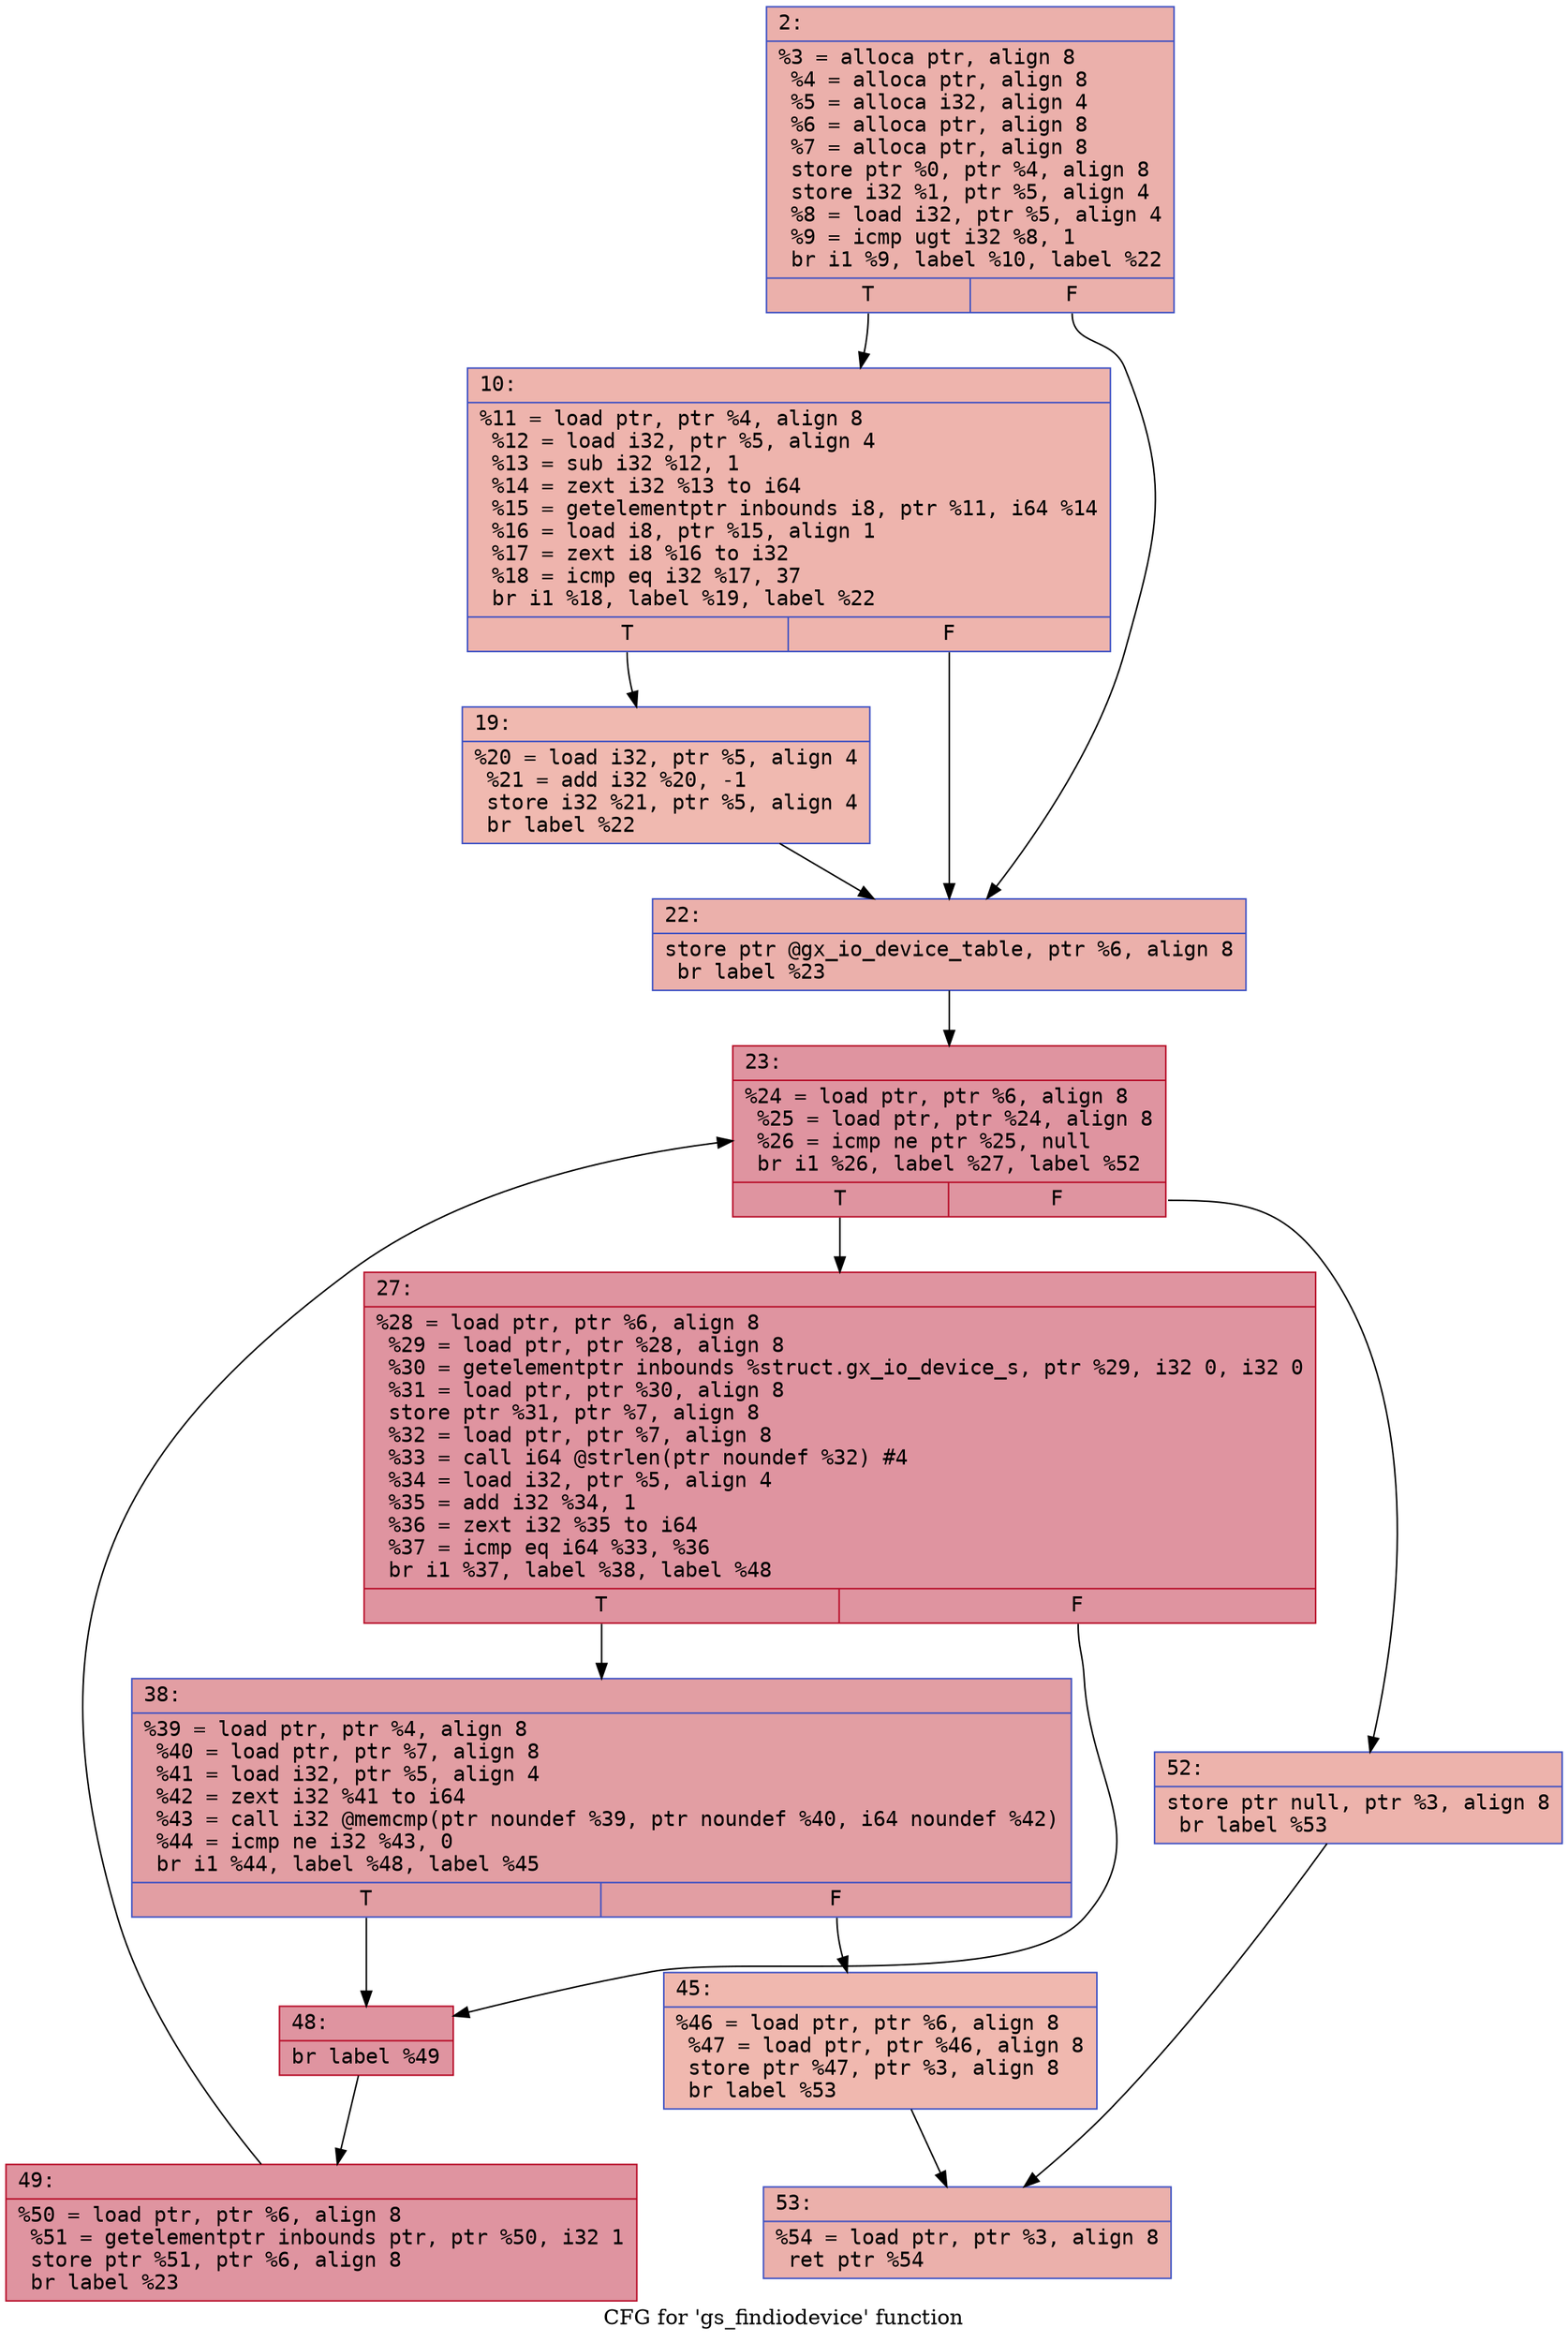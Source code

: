 digraph "CFG for 'gs_findiodevice' function" {
	label="CFG for 'gs_findiodevice' function";

	Node0x60000199f110 [shape=record,color="#3d50c3ff", style=filled, fillcolor="#d24b4070" fontname="Courier",label="{2:\l|  %3 = alloca ptr, align 8\l  %4 = alloca ptr, align 8\l  %5 = alloca i32, align 4\l  %6 = alloca ptr, align 8\l  %7 = alloca ptr, align 8\l  store ptr %0, ptr %4, align 8\l  store i32 %1, ptr %5, align 4\l  %8 = load i32, ptr %5, align 4\l  %9 = icmp ugt i32 %8, 1\l  br i1 %9, label %10, label %22\l|{<s0>T|<s1>F}}"];
	Node0x60000199f110:s0 -> Node0x60000199f160[tooltip="2 -> 10\nProbability 50.00%" ];
	Node0x60000199f110:s1 -> Node0x60000199f200[tooltip="2 -> 22\nProbability 50.00%" ];
	Node0x60000199f160 [shape=record,color="#3d50c3ff", style=filled, fillcolor="#d8564670" fontname="Courier",label="{10:\l|  %11 = load ptr, ptr %4, align 8\l  %12 = load i32, ptr %5, align 4\l  %13 = sub i32 %12, 1\l  %14 = zext i32 %13 to i64\l  %15 = getelementptr inbounds i8, ptr %11, i64 %14\l  %16 = load i8, ptr %15, align 1\l  %17 = zext i8 %16 to i32\l  %18 = icmp eq i32 %17, 37\l  br i1 %18, label %19, label %22\l|{<s0>T|<s1>F}}"];
	Node0x60000199f160:s0 -> Node0x60000199f1b0[tooltip="10 -> 19\nProbability 50.00%" ];
	Node0x60000199f160:s1 -> Node0x60000199f200[tooltip="10 -> 22\nProbability 50.00%" ];
	Node0x60000199f1b0 [shape=record,color="#3d50c3ff", style=filled, fillcolor="#de614d70" fontname="Courier",label="{19:\l|  %20 = load i32, ptr %5, align 4\l  %21 = add i32 %20, -1\l  store i32 %21, ptr %5, align 4\l  br label %22\l}"];
	Node0x60000199f1b0 -> Node0x60000199f200[tooltip="19 -> 22\nProbability 100.00%" ];
	Node0x60000199f200 [shape=record,color="#3d50c3ff", style=filled, fillcolor="#d24b4070" fontname="Courier",label="{22:\l|  store ptr @gx_io_device_table, ptr %6, align 8\l  br label %23\l}"];
	Node0x60000199f200 -> Node0x60000199f250[tooltip="22 -> 23\nProbability 100.00%" ];
	Node0x60000199f250 [shape=record,color="#b70d28ff", style=filled, fillcolor="#b70d2870" fontname="Courier",label="{23:\l|  %24 = load ptr, ptr %6, align 8\l  %25 = load ptr, ptr %24, align 8\l  %26 = icmp ne ptr %25, null\l  br i1 %26, label %27, label %52\l|{<s0>T|<s1>F}}"];
	Node0x60000199f250:s0 -> Node0x60000199f2a0[tooltip="23 -> 27\nProbability 96.88%" ];
	Node0x60000199f250:s1 -> Node0x60000199f430[tooltip="23 -> 52\nProbability 3.12%" ];
	Node0x60000199f2a0 [shape=record,color="#b70d28ff", style=filled, fillcolor="#b70d2870" fontname="Courier",label="{27:\l|  %28 = load ptr, ptr %6, align 8\l  %29 = load ptr, ptr %28, align 8\l  %30 = getelementptr inbounds %struct.gx_io_device_s, ptr %29, i32 0, i32 0\l  %31 = load ptr, ptr %30, align 8\l  store ptr %31, ptr %7, align 8\l  %32 = load ptr, ptr %7, align 8\l  %33 = call i64 @strlen(ptr noundef %32) #4\l  %34 = load i32, ptr %5, align 4\l  %35 = add i32 %34, 1\l  %36 = zext i32 %35 to i64\l  %37 = icmp eq i64 %33, %36\l  br i1 %37, label %38, label %48\l|{<s0>T|<s1>F}}"];
	Node0x60000199f2a0:s0 -> Node0x60000199f2f0[tooltip="27 -> 38\nProbability 50.00%" ];
	Node0x60000199f2a0:s1 -> Node0x60000199f390[tooltip="27 -> 48\nProbability 50.00%" ];
	Node0x60000199f2f0 [shape=record,color="#3d50c3ff", style=filled, fillcolor="#be242e70" fontname="Courier",label="{38:\l|  %39 = load ptr, ptr %4, align 8\l  %40 = load ptr, ptr %7, align 8\l  %41 = load i32, ptr %5, align 4\l  %42 = zext i32 %41 to i64\l  %43 = call i32 @memcmp(ptr noundef %39, ptr noundef %40, i64 noundef %42)\l  %44 = icmp ne i32 %43, 0\l  br i1 %44, label %48, label %45\l|{<s0>T|<s1>F}}"];
	Node0x60000199f2f0:s0 -> Node0x60000199f390[tooltip="38 -> 48\nProbability 96.88%" ];
	Node0x60000199f2f0:s1 -> Node0x60000199f340[tooltip="38 -> 45\nProbability 3.12%" ];
	Node0x60000199f340 [shape=record,color="#3d50c3ff", style=filled, fillcolor="#dc5d4a70" fontname="Courier",label="{45:\l|  %46 = load ptr, ptr %6, align 8\l  %47 = load ptr, ptr %46, align 8\l  store ptr %47, ptr %3, align 8\l  br label %53\l}"];
	Node0x60000199f340 -> Node0x60000199f480[tooltip="45 -> 53\nProbability 100.00%" ];
	Node0x60000199f390 [shape=record,color="#b70d28ff", style=filled, fillcolor="#b70d2870" fontname="Courier",label="{48:\l|  br label %49\l}"];
	Node0x60000199f390 -> Node0x60000199f3e0[tooltip="48 -> 49\nProbability 100.00%" ];
	Node0x60000199f3e0 [shape=record,color="#b70d28ff", style=filled, fillcolor="#b70d2870" fontname="Courier",label="{49:\l|  %50 = load ptr, ptr %6, align 8\l  %51 = getelementptr inbounds ptr, ptr %50, i32 1\l  store ptr %51, ptr %6, align 8\l  br label %23\l}"];
	Node0x60000199f3e0 -> Node0x60000199f250[tooltip="49 -> 23\nProbability 100.00%" ];
	Node0x60000199f430 [shape=record,color="#3d50c3ff", style=filled, fillcolor="#d6524470" fontname="Courier",label="{52:\l|  store ptr null, ptr %3, align 8\l  br label %53\l}"];
	Node0x60000199f430 -> Node0x60000199f480[tooltip="52 -> 53\nProbability 100.00%" ];
	Node0x60000199f480 [shape=record,color="#3d50c3ff", style=filled, fillcolor="#d24b4070" fontname="Courier",label="{53:\l|  %54 = load ptr, ptr %3, align 8\l  ret ptr %54\l}"];
}
